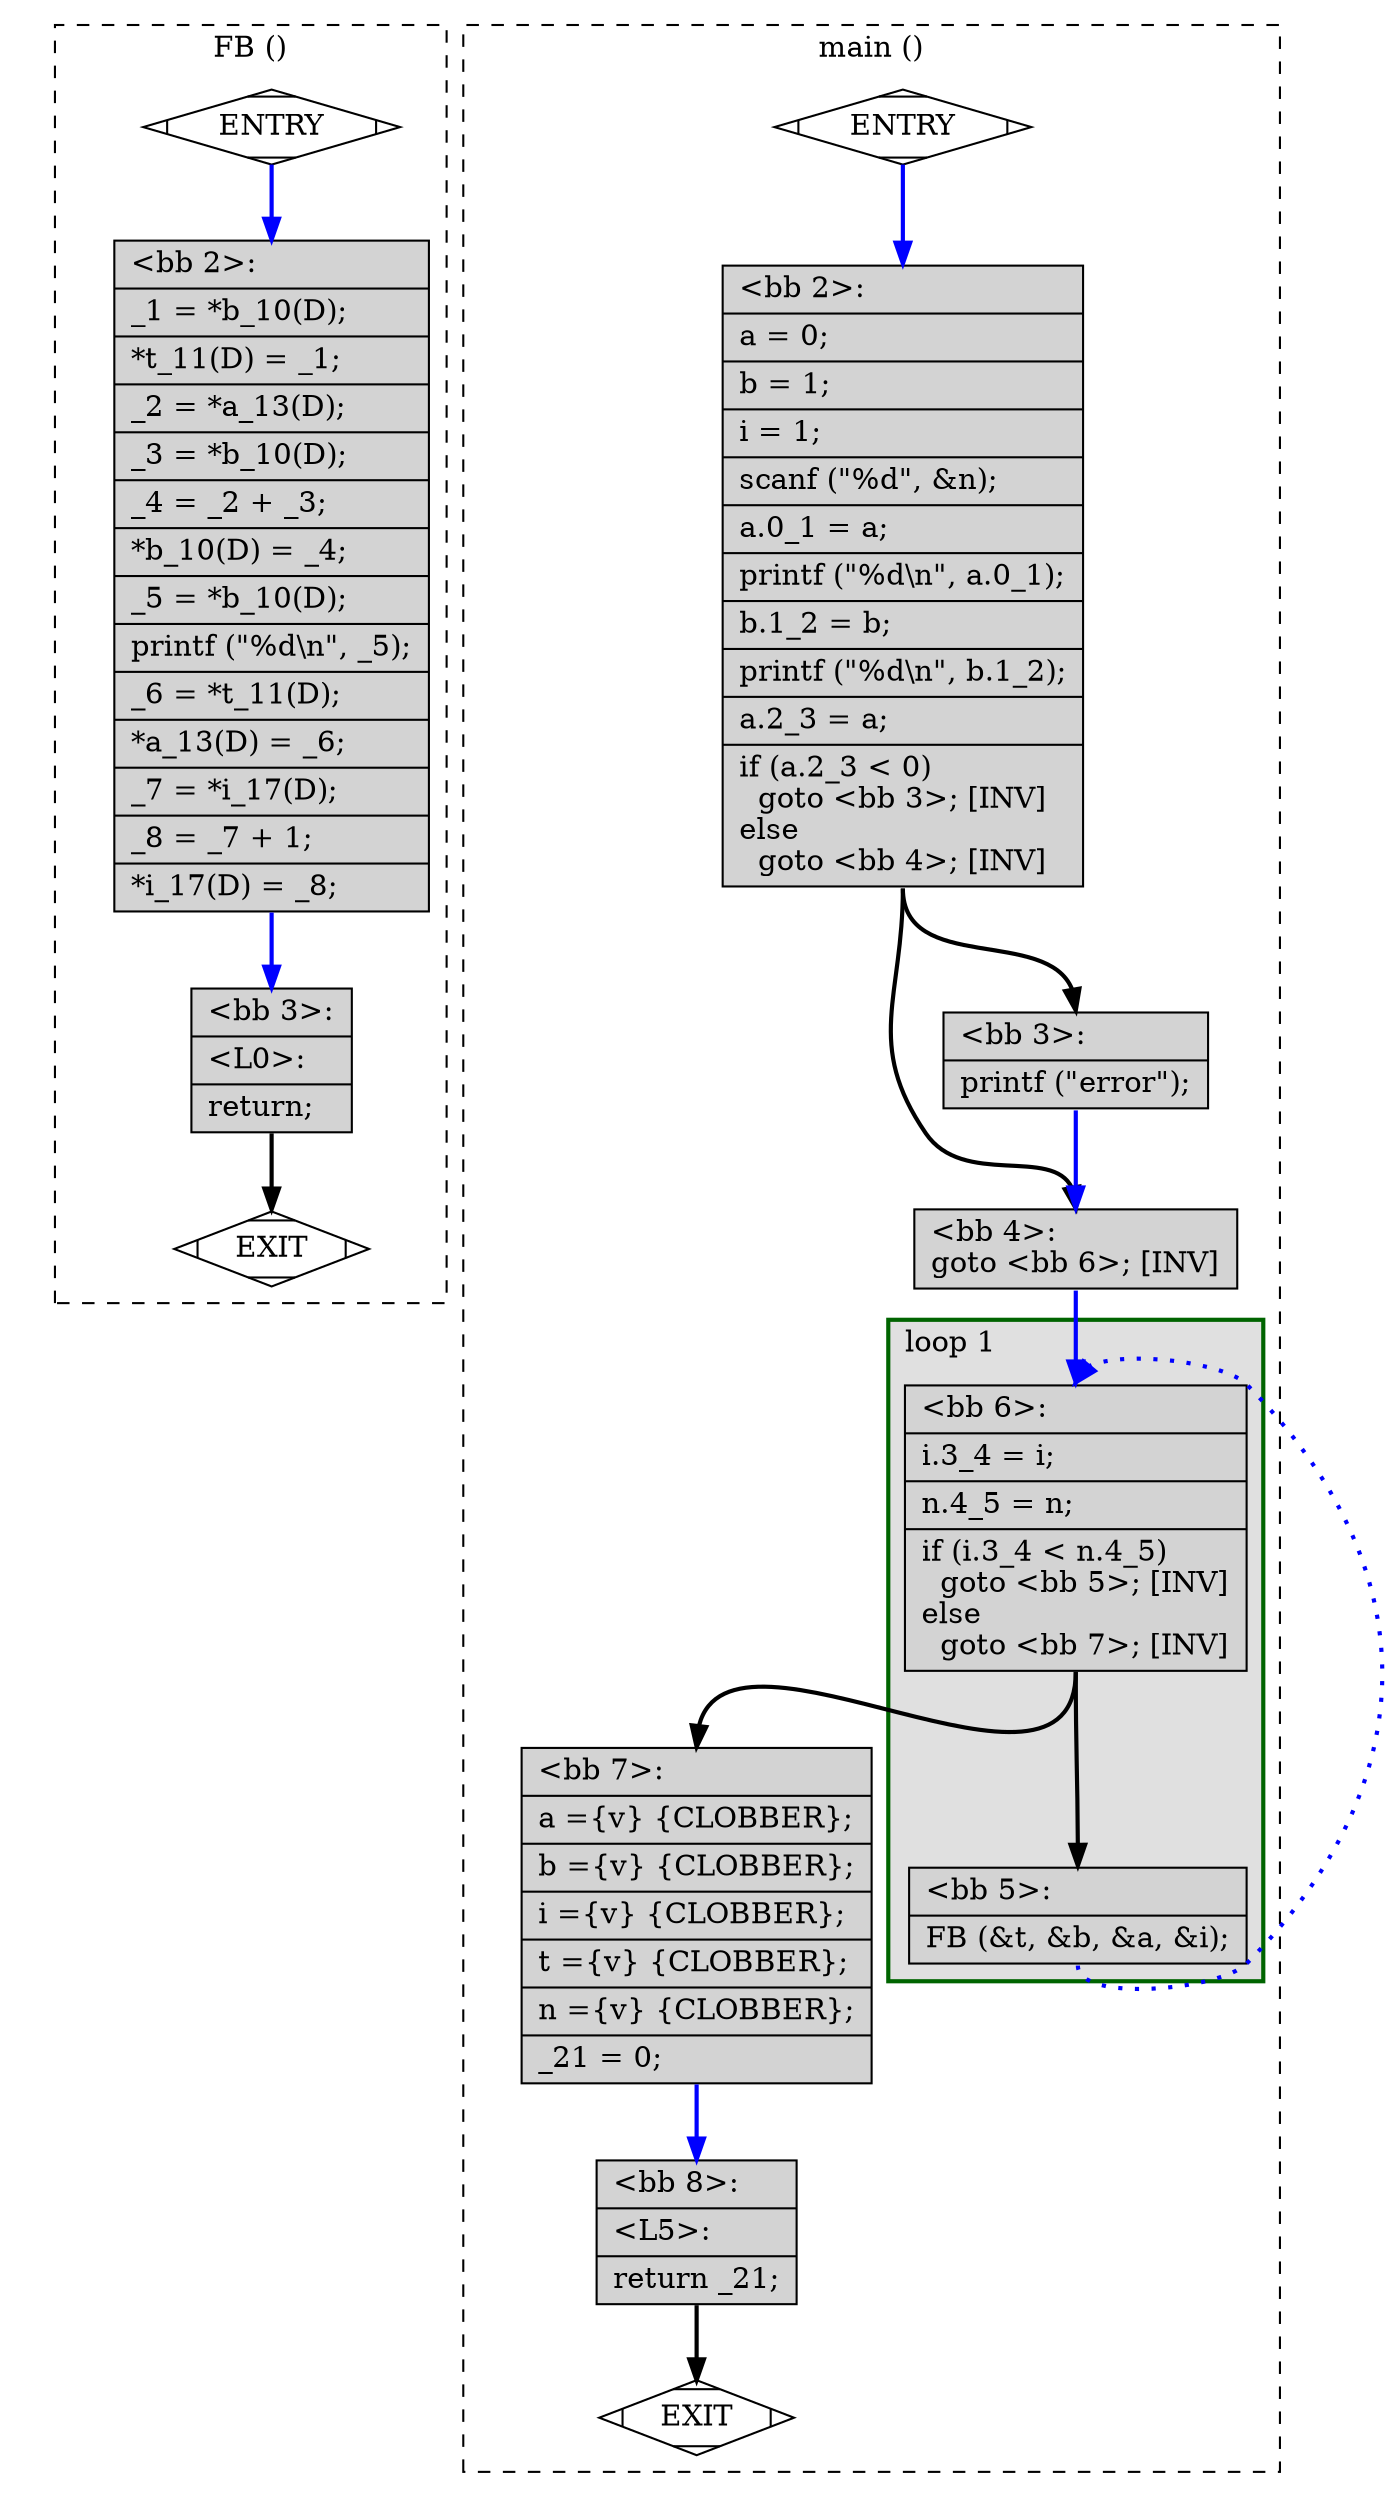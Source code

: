 digraph "a-test1.c.244t.optimized" {
overlap=false;
subgraph "cluster_FB" {
	style="dashed";
	color="black";
	label="FB ()";
	fn_0_basic_block_0 [shape=Mdiamond,style=filled,fillcolor=white,label="ENTRY"];

	fn_0_basic_block_1 [shape=Mdiamond,style=filled,fillcolor=white,label="EXIT"];

	fn_0_basic_block_2 [shape=record,style=filled,fillcolor=lightgrey,label="{\<bb\ 2\>:\l\
|_1\ =\ *b_10(D);\l\
|*t_11(D)\ =\ _1;\l\
|_2\ =\ *a_13(D);\l\
|_3\ =\ *b_10(D);\l\
|_4\ =\ _2\ +\ _3;\l\
|*b_10(D)\ =\ _4;\l\
|_5\ =\ *b_10(D);\l\
|printf\ (\"%d\\n\",\ _5);\l\
|_6\ =\ *t_11(D);\l\
|*a_13(D)\ =\ _6;\l\
|_7\ =\ *i_17(D);\l\
|_8\ =\ _7\ +\ 1;\l\
|*i_17(D)\ =\ _8;\l\
}"];

	fn_0_basic_block_3 [shape=record,style=filled,fillcolor=lightgrey,label="{\<bb\ 3\>:\l\
|\<L0\>:\l\
|return;\l\
}"];

	fn_0_basic_block_0:s -> fn_0_basic_block_2:n [style="solid,bold",color=blue,weight=100,constraint=true];
	fn_0_basic_block_2:s -> fn_0_basic_block_3:n [style="solid,bold",color=blue,weight=100,constraint=true];
	fn_0_basic_block_3:s -> fn_0_basic_block_1:n [style="solid,bold",color=black,weight=10,constraint=true];
	fn_0_basic_block_0:s -> fn_0_basic_block_1:n [style="invis",constraint=true];
}
subgraph "cluster_main" {
	style="dashed";
	color="black";
	label="main ()";
	subgraph cluster_1_1 {
	style="filled";
	color="darkgreen";
	fillcolor="grey88";
	label="loop 1";
	labeljust=l;
	penwidth=2;
	fn_1_basic_block_6 [shape=record,style=filled,fillcolor=lightgrey,label="{\<bb\ 6\>:\l\
|i.3_4\ =\ i;\l\
|n.4_5\ =\ n;\l\
|if\ (i.3_4\ \<\ n.4_5)\l\
\ \ goto\ \<bb\ 5\>;\ [INV]\l\
else\l\
\ \ goto\ \<bb\ 7\>;\ [INV]\l\
}"];

	fn_1_basic_block_5 [shape=record,style=filled,fillcolor=lightgrey,label="{\<bb\ 5\>:\l\
|FB\ (&t,\ &b,\ &a,\ &i);\l\
}"];

	}
	fn_1_basic_block_0 [shape=Mdiamond,style=filled,fillcolor=white,label="ENTRY"];

	fn_1_basic_block_1 [shape=Mdiamond,style=filled,fillcolor=white,label="EXIT"];

	fn_1_basic_block_2 [shape=record,style=filled,fillcolor=lightgrey,label="{\<bb\ 2\>:\l\
|a\ =\ 0;\l\
|b\ =\ 1;\l\
|i\ =\ 1;\l\
|scanf\ (\"%d\",\ &n);\l\
|a.0_1\ =\ a;\l\
|printf\ (\"%d\\n\",\ a.0_1);\l\
|b.1_2\ =\ b;\l\
|printf\ (\"%d\\n\",\ b.1_2);\l\
|a.2_3\ =\ a;\l\
|if\ (a.2_3\ \<\ 0)\l\
\ \ goto\ \<bb\ 3\>;\ [INV]\l\
else\l\
\ \ goto\ \<bb\ 4\>;\ [INV]\l\
}"];

	fn_1_basic_block_3 [shape=record,style=filled,fillcolor=lightgrey,label="{\<bb\ 3\>:\l\
|printf\ (\"error\");\l\
}"];

	fn_1_basic_block_4 [shape=record,style=filled,fillcolor=lightgrey,label="{\<bb\ 4\>:\l\
goto\ \<bb\ 6\>;\ [INV]\l\
}"];

	fn_1_basic_block_7 [shape=record,style=filled,fillcolor=lightgrey,label="{\<bb\ 7\>:\l\
|a\ =\{v\}\ \{CLOBBER\};\l\
|b\ =\{v\}\ \{CLOBBER\};\l\
|i\ =\{v\}\ \{CLOBBER\};\l\
|t\ =\{v\}\ \{CLOBBER\};\l\
|n\ =\{v\}\ \{CLOBBER\};\l\
|_21\ =\ 0;\l\
}"];

	fn_1_basic_block_8 [shape=record,style=filled,fillcolor=lightgrey,label="{\<bb\ 8\>:\l\
|\<L5\>:\l\
|return\ _21;\l\
}"];

	fn_1_basic_block_0:s -> fn_1_basic_block_2:n [style="solid,bold",color=blue,weight=100,constraint=true];
	fn_1_basic_block_2:s -> fn_1_basic_block_3:n [style="solid,bold",color=black,weight=10,constraint=true];
	fn_1_basic_block_2:s -> fn_1_basic_block_4:n [style="solid,bold",color=black,weight=10,constraint=true];
	fn_1_basic_block_3:s -> fn_1_basic_block_4:n [style="solid,bold",color=blue,weight=100,constraint=true];
	fn_1_basic_block_4:s -> fn_1_basic_block_6:n [style="solid,bold",color=blue,weight=100,constraint=true];
	fn_1_basic_block_5:s -> fn_1_basic_block_6:n [style="dotted,bold",color=blue,weight=10,constraint=false];
	fn_1_basic_block_6:s -> fn_1_basic_block_5:n [style="solid,bold",color=black,weight=10,constraint=true];
	fn_1_basic_block_6:s -> fn_1_basic_block_7:n [style="solid,bold",color=black,weight=10,constraint=true];
	fn_1_basic_block_7:s -> fn_1_basic_block_8:n [style="solid,bold",color=blue,weight=100,constraint=true];
	fn_1_basic_block_8:s -> fn_1_basic_block_1:n [style="solid,bold",color=black,weight=10,constraint=true];
	fn_1_basic_block_0:s -> fn_1_basic_block_1:n [style="invis",constraint=true];
}
}
